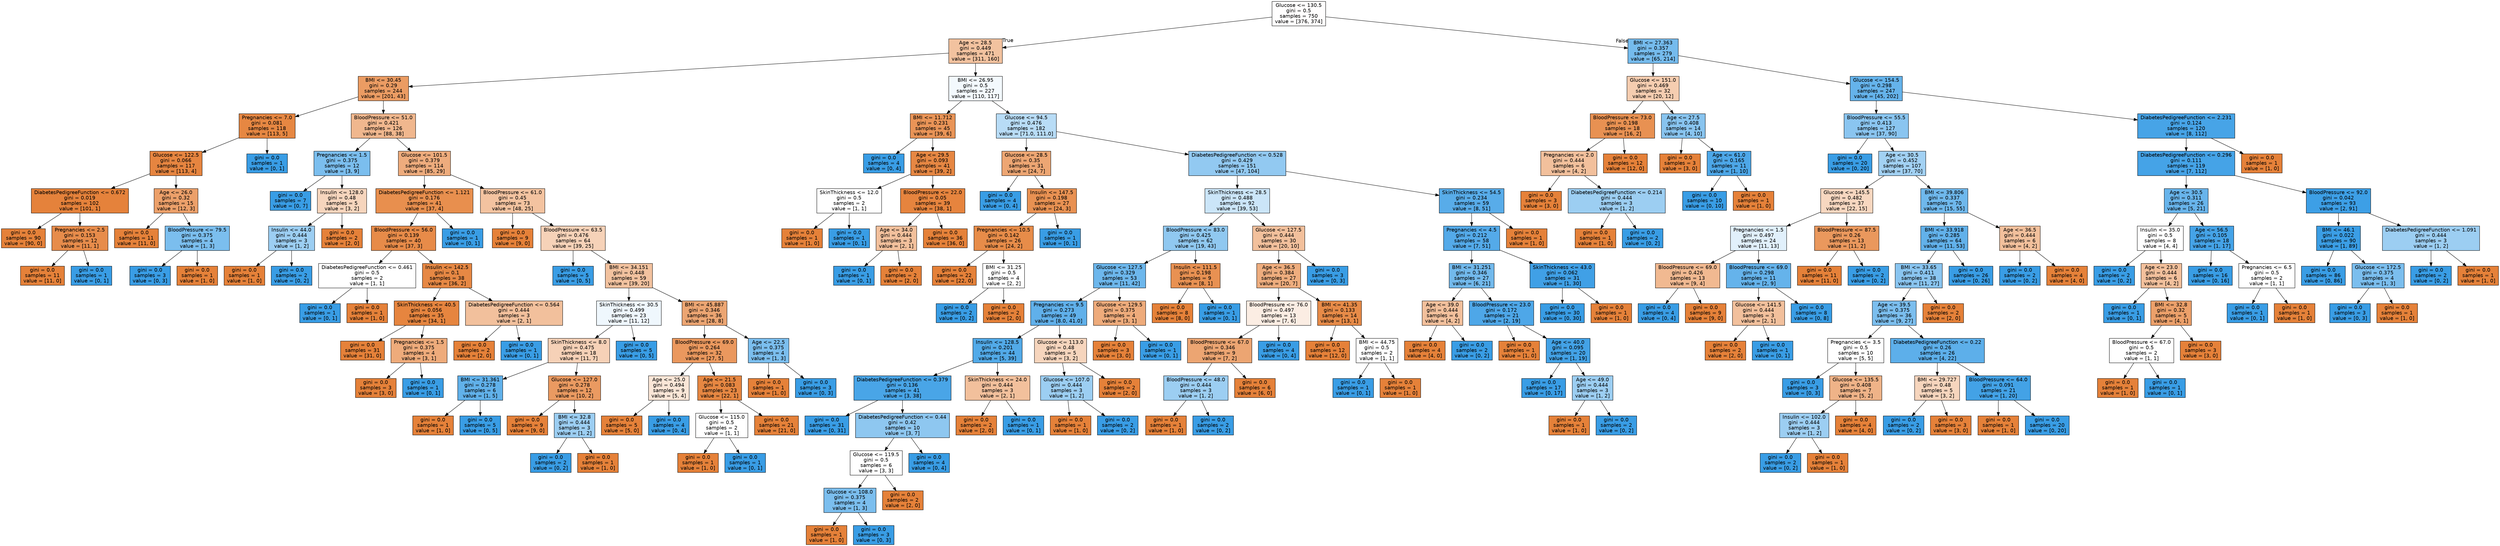 digraph Tree {
node [shape=box, style="filled", color="black", fontname="helvetica"] ;
edge [fontname="helvetica"] ;
0 [label="Glucose <= 130.5\ngini = 0.5\nsamples = 750\nvalue = [376, 374]", fillcolor="#fffefe"] ;
1 [label="Age <= 28.5\ngini = 0.449\nsamples = 471\nvalue = [311, 160]", fillcolor="#f2c29f"] ;
0 -> 1 [labeldistance=2.5, labelangle=45, headlabel="True"] ;
2 [label="BMI <= 30.45\ngini = 0.29\nsamples = 244\nvalue = [201, 43]", fillcolor="#eb9c63"] ;
1 -> 2 ;
3 [label="Pregnancies <= 7.0\ngini = 0.081\nsamples = 118\nvalue = [113, 5]", fillcolor="#e68742"] ;
2 -> 3 ;
4 [label="Glucose <= 122.5\ngini = 0.066\nsamples = 117\nvalue = [113, 4]", fillcolor="#e68540"] ;
3 -> 4 ;
5 [label="DiabetesPedigreeFunction <= 0.672\ngini = 0.019\nsamples = 102\nvalue = [101, 1]", fillcolor="#e5823b"] ;
4 -> 5 ;
6 [label="gini = 0.0\nsamples = 90\nvalue = [90, 0]", fillcolor="#e58139"] ;
5 -> 6 ;
7 [label="Pregnancies <= 2.5\ngini = 0.153\nsamples = 12\nvalue = [11, 1]", fillcolor="#e78c4b"] ;
5 -> 7 ;
8 [label="gini = 0.0\nsamples = 11\nvalue = [11, 0]", fillcolor="#e58139"] ;
7 -> 8 ;
9 [label="gini = 0.0\nsamples = 1\nvalue = [0, 1]", fillcolor="#399de5"] ;
7 -> 9 ;
10 [label="Age <= 26.0\ngini = 0.32\nsamples = 15\nvalue = [12, 3]", fillcolor="#eca06a"] ;
4 -> 10 ;
11 [label="gini = 0.0\nsamples = 11\nvalue = [11, 0]", fillcolor="#e58139"] ;
10 -> 11 ;
12 [label="BloodPressure <= 79.5\ngini = 0.375\nsamples = 4\nvalue = [1, 3]", fillcolor="#7bbeee"] ;
10 -> 12 ;
13 [label="gini = 0.0\nsamples = 3\nvalue = [0, 3]", fillcolor="#399de5"] ;
12 -> 13 ;
14 [label="gini = 0.0\nsamples = 1\nvalue = [1, 0]", fillcolor="#e58139"] ;
12 -> 14 ;
15 [label="gini = 0.0\nsamples = 1\nvalue = [0, 1]", fillcolor="#399de5"] ;
3 -> 15 ;
16 [label="BloodPressure <= 51.0\ngini = 0.421\nsamples = 126\nvalue = [88, 38]", fillcolor="#f0b78e"] ;
2 -> 16 ;
17 [label="Pregnancies <= 1.5\ngini = 0.375\nsamples = 12\nvalue = [3, 9]", fillcolor="#7bbeee"] ;
16 -> 17 ;
18 [label="gini = 0.0\nsamples = 7\nvalue = [0, 7]", fillcolor="#399de5"] ;
17 -> 18 ;
19 [label="Insulin <= 128.0\ngini = 0.48\nsamples = 5\nvalue = [3, 2]", fillcolor="#f6d5bd"] ;
17 -> 19 ;
20 [label="Insulin <= 44.0\ngini = 0.444\nsamples = 3\nvalue = [1, 2]", fillcolor="#9ccef2"] ;
19 -> 20 ;
21 [label="gini = 0.0\nsamples = 1\nvalue = [1, 0]", fillcolor="#e58139"] ;
20 -> 21 ;
22 [label="gini = 0.0\nsamples = 2\nvalue = [0, 2]", fillcolor="#399de5"] ;
20 -> 22 ;
23 [label="gini = 0.0\nsamples = 2\nvalue = [2, 0]", fillcolor="#e58139"] ;
19 -> 23 ;
24 [label="Glucose <= 101.5\ngini = 0.379\nsamples = 114\nvalue = [85, 29]", fillcolor="#eeac7d"] ;
16 -> 24 ;
25 [label="DiabetesPedigreeFunction <= 1.121\ngini = 0.176\nsamples = 41\nvalue = [37, 4]", fillcolor="#e88f4e"] ;
24 -> 25 ;
26 [label="BloodPressure <= 56.0\ngini = 0.139\nsamples = 40\nvalue = [37, 3]", fillcolor="#e78b49"] ;
25 -> 26 ;
27 [label="DiabetesPedigreeFunction <= 0.461\ngini = 0.5\nsamples = 2\nvalue = [1, 1]", fillcolor="#ffffff"] ;
26 -> 27 ;
28 [label="gini = 0.0\nsamples = 1\nvalue = [0, 1]", fillcolor="#399de5"] ;
27 -> 28 ;
29 [label="gini = 0.0\nsamples = 1\nvalue = [1, 0]", fillcolor="#e58139"] ;
27 -> 29 ;
30 [label="Insulin <= 142.5\ngini = 0.1\nsamples = 38\nvalue = [36, 2]", fillcolor="#e68844"] ;
26 -> 30 ;
31 [label="SkinThickness <= 40.5\ngini = 0.056\nsamples = 35\nvalue = [34, 1]", fillcolor="#e6853f"] ;
30 -> 31 ;
32 [label="gini = 0.0\nsamples = 31\nvalue = [31, 0]", fillcolor="#e58139"] ;
31 -> 32 ;
33 [label="Pregnancies <= 1.5\ngini = 0.375\nsamples = 4\nvalue = [3, 1]", fillcolor="#eeab7b"] ;
31 -> 33 ;
34 [label="gini = 0.0\nsamples = 3\nvalue = [3, 0]", fillcolor="#e58139"] ;
33 -> 34 ;
35 [label="gini = 0.0\nsamples = 1\nvalue = [0, 1]", fillcolor="#399de5"] ;
33 -> 35 ;
36 [label="DiabetesPedigreeFunction <= 0.564\ngini = 0.444\nsamples = 3\nvalue = [2, 1]", fillcolor="#f2c09c"] ;
30 -> 36 ;
37 [label="gini = 0.0\nsamples = 2\nvalue = [2, 0]", fillcolor="#e58139"] ;
36 -> 37 ;
38 [label="gini = 0.0\nsamples = 1\nvalue = [0, 1]", fillcolor="#399de5"] ;
36 -> 38 ;
39 [label="gini = 0.0\nsamples = 1\nvalue = [0, 1]", fillcolor="#399de5"] ;
25 -> 39 ;
40 [label="BloodPressure <= 61.0\ngini = 0.45\nsamples = 73\nvalue = [48, 25]", fillcolor="#f3c3a0"] ;
24 -> 40 ;
41 [label="gini = 0.0\nsamples = 9\nvalue = [9, 0]", fillcolor="#e58139"] ;
40 -> 41 ;
42 [label="BloodPressure <= 63.5\ngini = 0.476\nsamples = 64\nvalue = [39, 25]", fillcolor="#f6d2b8"] ;
40 -> 42 ;
43 [label="gini = 0.0\nsamples = 5\nvalue = [0, 5]", fillcolor="#399de5"] ;
42 -> 43 ;
44 [label="BMI <= 34.151\ngini = 0.448\nsamples = 59\nvalue = [39, 20]", fillcolor="#f2c29f"] ;
42 -> 44 ;
45 [label="SkinThickness <= 30.5\ngini = 0.499\nsamples = 23\nvalue = [11, 12]", fillcolor="#eff7fd"] ;
44 -> 45 ;
46 [label="SkinThickness <= 8.0\ngini = 0.475\nsamples = 18\nvalue = [11, 7]", fillcolor="#f6d1b7"] ;
45 -> 46 ;
47 [label="BMI <= 31.361\ngini = 0.278\nsamples = 6\nvalue = [1, 5]", fillcolor="#61b1ea"] ;
46 -> 47 ;
48 [label="gini = 0.0\nsamples = 1\nvalue = [1, 0]", fillcolor="#e58139"] ;
47 -> 48 ;
49 [label="gini = 0.0\nsamples = 5\nvalue = [0, 5]", fillcolor="#399de5"] ;
47 -> 49 ;
50 [label="Glucose <= 127.0\ngini = 0.278\nsamples = 12\nvalue = [10, 2]", fillcolor="#ea9a61"] ;
46 -> 50 ;
51 [label="gini = 0.0\nsamples = 9\nvalue = [9, 0]", fillcolor="#e58139"] ;
50 -> 51 ;
52 [label="BMI <= 32.8\ngini = 0.444\nsamples = 3\nvalue = [1, 2]", fillcolor="#9ccef2"] ;
50 -> 52 ;
53 [label="gini = 0.0\nsamples = 2\nvalue = [0, 2]", fillcolor="#399de5"] ;
52 -> 53 ;
54 [label="gini = 0.0\nsamples = 1\nvalue = [1, 0]", fillcolor="#e58139"] ;
52 -> 54 ;
55 [label="gini = 0.0\nsamples = 5\nvalue = [0, 5]", fillcolor="#399de5"] ;
45 -> 55 ;
56 [label="BMI <= 45.887\ngini = 0.346\nsamples = 36\nvalue = [28, 8]", fillcolor="#eca572"] ;
44 -> 56 ;
57 [label="BloodPressure <= 69.0\ngini = 0.264\nsamples = 32\nvalue = [27, 5]", fillcolor="#ea985e"] ;
56 -> 57 ;
58 [label="Age <= 25.0\ngini = 0.494\nsamples = 9\nvalue = [5, 4]", fillcolor="#fae6d7"] ;
57 -> 58 ;
59 [label="gini = 0.0\nsamples = 5\nvalue = [5, 0]", fillcolor="#e58139"] ;
58 -> 59 ;
60 [label="gini = 0.0\nsamples = 4\nvalue = [0, 4]", fillcolor="#399de5"] ;
58 -> 60 ;
61 [label="Age <= 21.5\ngini = 0.083\nsamples = 23\nvalue = [22, 1]", fillcolor="#e68742"] ;
57 -> 61 ;
62 [label="Glucose <= 115.0\ngini = 0.5\nsamples = 2\nvalue = [1, 1]", fillcolor="#ffffff"] ;
61 -> 62 ;
63 [label="gini = 0.0\nsamples = 1\nvalue = [1, 0]", fillcolor="#e58139"] ;
62 -> 63 ;
64 [label="gini = 0.0\nsamples = 1\nvalue = [0, 1]", fillcolor="#399de5"] ;
62 -> 64 ;
65 [label="gini = 0.0\nsamples = 21\nvalue = [21, 0]", fillcolor="#e58139"] ;
61 -> 65 ;
66 [label="Age <= 22.5\ngini = 0.375\nsamples = 4\nvalue = [1, 3]", fillcolor="#7bbeee"] ;
56 -> 66 ;
67 [label="gini = 0.0\nsamples = 1\nvalue = [1, 0]", fillcolor="#e58139"] ;
66 -> 67 ;
68 [label="gini = 0.0\nsamples = 3\nvalue = [0, 3]", fillcolor="#399de5"] ;
66 -> 68 ;
69 [label="BMI <= 26.95\ngini = 0.5\nsamples = 227\nvalue = [110, 117]", fillcolor="#f3f9fd"] ;
1 -> 69 ;
70 [label="BMI <= 11.712\ngini = 0.231\nsamples = 45\nvalue = [39, 6]", fillcolor="#e99457"] ;
69 -> 70 ;
71 [label="gini = 0.0\nsamples = 4\nvalue = [0, 4]", fillcolor="#399de5"] ;
70 -> 71 ;
72 [label="Age <= 29.5\ngini = 0.093\nsamples = 41\nvalue = [39, 2]", fillcolor="#e68743"] ;
70 -> 72 ;
73 [label="SkinThickness <= 12.0\ngini = 0.5\nsamples = 2\nvalue = [1, 1]", fillcolor="#ffffff"] ;
72 -> 73 ;
74 [label="gini = 0.0\nsamples = 1\nvalue = [1, 0]", fillcolor="#e58139"] ;
73 -> 74 ;
75 [label="gini = 0.0\nsamples = 1\nvalue = [0, 1]", fillcolor="#399de5"] ;
73 -> 75 ;
76 [label="BloodPressure <= 22.0\ngini = 0.05\nsamples = 39\nvalue = [38, 1]", fillcolor="#e6843e"] ;
72 -> 76 ;
77 [label="Age <= 34.0\ngini = 0.444\nsamples = 3\nvalue = [2, 1]", fillcolor="#f2c09c"] ;
76 -> 77 ;
78 [label="gini = 0.0\nsamples = 1\nvalue = [0, 1]", fillcolor="#399de5"] ;
77 -> 78 ;
79 [label="gini = 0.0\nsamples = 2\nvalue = [2, 0]", fillcolor="#e58139"] ;
77 -> 79 ;
80 [label="gini = 0.0\nsamples = 36\nvalue = [36, 0]", fillcolor="#e58139"] ;
76 -> 80 ;
81 [label="Glucose <= 94.5\ngini = 0.476\nsamples = 182\nvalue = [71.0, 111.0]", fillcolor="#b8dcf6"] ;
69 -> 81 ;
82 [label="Glucose <= 28.5\ngini = 0.35\nsamples = 31\nvalue = [24, 7]", fillcolor="#eda673"] ;
81 -> 82 ;
83 [label="gini = 0.0\nsamples = 4\nvalue = [0, 4]", fillcolor="#399de5"] ;
82 -> 83 ;
84 [label="Insulin <= 147.5\ngini = 0.198\nsamples = 27\nvalue = [24, 3]", fillcolor="#e89152"] ;
82 -> 84 ;
85 [label="Pregnancies <= 10.5\ngini = 0.142\nsamples = 26\nvalue = [24, 2]", fillcolor="#e78c49"] ;
84 -> 85 ;
86 [label="gini = 0.0\nsamples = 22\nvalue = [22, 0]", fillcolor="#e58139"] ;
85 -> 86 ;
87 [label="BMI <= 31.25\ngini = 0.5\nsamples = 4\nvalue = [2, 2]", fillcolor="#ffffff"] ;
85 -> 87 ;
88 [label="gini = 0.0\nsamples = 2\nvalue = [0, 2]", fillcolor="#399de5"] ;
87 -> 88 ;
89 [label="gini = 0.0\nsamples = 2\nvalue = [2, 0]", fillcolor="#e58139"] ;
87 -> 89 ;
90 [label="gini = 0.0\nsamples = 1\nvalue = [0, 1]", fillcolor="#399de5"] ;
84 -> 90 ;
91 [label="DiabetesPedigreeFunction <= 0.528\ngini = 0.429\nsamples = 151\nvalue = [47, 104]", fillcolor="#92c9f1"] ;
81 -> 91 ;
92 [label="SkinThickness <= 28.5\ngini = 0.488\nsamples = 92\nvalue = [39, 53]", fillcolor="#cbe5f8"] ;
91 -> 92 ;
93 [label="BloodPressure <= 83.0\ngini = 0.425\nsamples = 62\nvalue = [19, 43]", fillcolor="#90c8f0"] ;
92 -> 93 ;
94 [label="Glucose <= 127.5\ngini = 0.329\nsamples = 53\nvalue = [11, 42]", fillcolor="#6db7ec"] ;
93 -> 94 ;
95 [label="Pregnancies <= 9.5\ngini = 0.273\nsamples = 49\nvalue = [8.0, 41.0]", fillcolor="#60b0ea"] ;
94 -> 95 ;
96 [label="Insulin <= 128.5\ngini = 0.201\nsamples = 44\nvalue = [5, 39]", fillcolor="#52aae8"] ;
95 -> 96 ;
97 [label="DiabetesPedigreeFunction <= 0.379\ngini = 0.136\nsamples = 41\nvalue = [3, 38]", fillcolor="#49a5e7"] ;
96 -> 97 ;
98 [label="gini = 0.0\nsamples = 31\nvalue = [0, 31]", fillcolor="#399de5"] ;
97 -> 98 ;
99 [label="DiabetesPedigreeFunction <= 0.44\ngini = 0.42\nsamples = 10\nvalue = [3, 7]", fillcolor="#8ec7f0"] ;
97 -> 99 ;
100 [label="Glucose <= 119.5\ngini = 0.5\nsamples = 6\nvalue = [3, 3]", fillcolor="#ffffff"] ;
99 -> 100 ;
101 [label="Glucose <= 108.0\ngini = 0.375\nsamples = 4\nvalue = [1, 3]", fillcolor="#7bbeee"] ;
100 -> 101 ;
102 [label="gini = 0.0\nsamples = 1\nvalue = [1, 0]", fillcolor="#e58139"] ;
101 -> 102 ;
103 [label="gini = 0.0\nsamples = 3\nvalue = [0, 3]", fillcolor="#399de5"] ;
101 -> 103 ;
104 [label="gini = 0.0\nsamples = 2\nvalue = [2, 0]", fillcolor="#e58139"] ;
100 -> 104 ;
105 [label="gini = 0.0\nsamples = 4\nvalue = [0, 4]", fillcolor="#399de5"] ;
99 -> 105 ;
106 [label="SkinThickness <= 24.0\ngini = 0.444\nsamples = 3\nvalue = [2, 1]", fillcolor="#f2c09c"] ;
96 -> 106 ;
107 [label="gini = 0.0\nsamples = 2\nvalue = [2, 0]", fillcolor="#e58139"] ;
106 -> 107 ;
108 [label="gini = 0.0\nsamples = 1\nvalue = [0, 1]", fillcolor="#399de5"] ;
106 -> 108 ;
109 [label="Glucose <= 113.0\ngini = 0.48\nsamples = 5\nvalue = [3, 2]", fillcolor="#f6d5bd"] ;
95 -> 109 ;
110 [label="Glucose <= 107.0\ngini = 0.444\nsamples = 3\nvalue = [1, 2]", fillcolor="#9ccef2"] ;
109 -> 110 ;
111 [label="gini = 0.0\nsamples = 1\nvalue = [1, 0]", fillcolor="#e58139"] ;
110 -> 111 ;
112 [label="gini = 0.0\nsamples = 2\nvalue = [0, 2]", fillcolor="#399de5"] ;
110 -> 112 ;
113 [label="gini = 0.0\nsamples = 2\nvalue = [2, 0]", fillcolor="#e58139"] ;
109 -> 113 ;
114 [label="Glucose <= 129.5\ngini = 0.375\nsamples = 4\nvalue = [3, 1]", fillcolor="#eeab7b"] ;
94 -> 114 ;
115 [label="gini = 0.0\nsamples = 3\nvalue = [3, 0]", fillcolor="#e58139"] ;
114 -> 115 ;
116 [label="gini = 0.0\nsamples = 1\nvalue = [0, 1]", fillcolor="#399de5"] ;
114 -> 116 ;
117 [label="Insulin <= 111.5\ngini = 0.198\nsamples = 9\nvalue = [8, 1]", fillcolor="#e89152"] ;
93 -> 117 ;
118 [label="gini = 0.0\nsamples = 8\nvalue = [8, 0]", fillcolor="#e58139"] ;
117 -> 118 ;
119 [label="gini = 0.0\nsamples = 1\nvalue = [0, 1]", fillcolor="#399de5"] ;
117 -> 119 ;
120 [label="Glucose <= 127.5\ngini = 0.444\nsamples = 30\nvalue = [20, 10]", fillcolor="#f2c09c"] ;
92 -> 120 ;
121 [label="Age <= 36.5\ngini = 0.384\nsamples = 27\nvalue = [20, 7]", fillcolor="#eead7e"] ;
120 -> 121 ;
122 [label="BloodPressure <= 76.0\ngini = 0.497\nsamples = 13\nvalue = [7, 6]", fillcolor="#fbede3"] ;
121 -> 122 ;
123 [label="BloodPressure <= 67.0\ngini = 0.346\nsamples = 9\nvalue = [7, 2]", fillcolor="#eca572"] ;
122 -> 123 ;
124 [label="BloodPressure <= 48.0\ngini = 0.444\nsamples = 3\nvalue = [1, 2]", fillcolor="#9ccef2"] ;
123 -> 124 ;
125 [label="gini = 0.0\nsamples = 1\nvalue = [1, 0]", fillcolor="#e58139"] ;
124 -> 125 ;
126 [label="gini = 0.0\nsamples = 2\nvalue = [0, 2]", fillcolor="#399de5"] ;
124 -> 126 ;
127 [label="gini = 0.0\nsamples = 6\nvalue = [6, 0]", fillcolor="#e58139"] ;
123 -> 127 ;
128 [label="gini = 0.0\nsamples = 4\nvalue = [0, 4]", fillcolor="#399de5"] ;
122 -> 128 ;
129 [label="BMI <= 41.35\ngini = 0.133\nsamples = 14\nvalue = [13, 1]", fillcolor="#e78b48"] ;
121 -> 129 ;
130 [label="gini = 0.0\nsamples = 12\nvalue = [12, 0]", fillcolor="#e58139"] ;
129 -> 130 ;
131 [label="BMI <= 44.75\ngini = 0.5\nsamples = 2\nvalue = [1, 1]", fillcolor="#ffffff"] ;
129 -> 131 ;
132 [label="gini = 0.0\nsamples = 1\nvalue = [0, 1]", fillcolor="#399de5"] ;
131 -> 132 ;
133 [label="gini = 0.0\nsamples = 1\nvalue = [1, 0]", fillcolor="#e58139"] ;
131 -> 133 ;
134 [label="gini = 0.0\nsamples = 3\nvalue = [0, 3]", fillcolor="#399de5"] ;
120 -> 134 ;
135 [label="SkinThickness <= 54.5\ngini = 0.234\nsamples = 59\nvalue = [8, 51]", fillcolor="#58ace9"] ;
91 -> 135 ;
136 [label="Pregnancies <= 4.5\ngini = 0.212\nsamples = 58\nvalue = [7, 51]", fillcolor="#54aae9"] ;
135 -> 136 ;
137 [label="BMI <= 31.251\ngini = 0.346\nsamples = 27\nvalue = [6, 21]", fillcolor="#72b9ec"] ;
136 -> 137 ;
138 [label="Age <= 39.0\ngini = 0.444\nsamples = 6\nvalue = [4, 2]", fillcolor="#f2c09c"] ;
137 -> 138 ;
139 [label="gini = 0.0\nsamples = 4\nvalue = [4, 0]", fillcolor="#e58139"] ;
138 -> 139 ;
140 [label="gini = 0.0\nsamples = 2\nvalue = [0, 2]", fillcolor="#399de5"] ;
138 -> 140 ;
141 [label="BloodPressure <= 23.0\ngini = 0.172\nsamples = 21\nvalue = [2, 19]", fillcolor="#4ea7e8"] ;
137 -> 141 ;
142 [label="gini = 0.0\nsamples = 1\nvalue = [1, 0]", fillcolor="#e58139"] ;
141 -> 142 ;
143 [label="Age <= 40.0\ngini = 0.095\nsamples = 20\nvalue = [1, 19]", fillcolor="#43a2e6"] ;
141 -> 143 ;
144 [label="gini = 0.0\nsamples = 17\nvalue = [0, 17]", fillcolor="#399de5"] ;
143 -> 144 ;
145 [label="Age <= 49.0\ngini = 0.444\nsamples = 3\nvalue = [1, 2]", fillcolor="#9ccef2"] ;
143 -> 145 ;
146 [label="gini = 0.0\nsamples = 1\nvalue = [1, 0]", fillcolor="#e58139"] ;
145 -> 146 ;
147 [label="gini = 0.0\nsamples = 2\nvalue = [0, 2]", fillcolor="#399de5"] ;
145 -> 147 ;
148 [label="SkinThickness <= 43.0\ngini = 0.062\nsamples = 31\nvalue = [1, 30]", fillcolor="#40a0e6"] ;
136 -> 148 ;
149 [label="gini = 0.0\nsamples = 30\nvalue = [0, 30]", fillcolor="#399de5"] ;
148 -> 149 ;
150 [label="gini = 0.0\nsamples = 1\nvalue = [1, 0]", fillcolor="#e58139"] ;
148 -> 150 ;
151 [label="gini = 0.0\nsamples = 1\nvalue = [1, 0]", fillcolor="#e58139"] ;
135 -> 151 ;
152 [label="BMI <= 27.363\ngini = 0.357\nsamples = 279\nvalue = [65, 214]", fillcolor="#75bbed"] ;
0 -> 152 [labeldistance=2.5, labelangle=-45, headlabel="False"] ;
153 [label="Glucose <= 151.0\ngini = 0.469\nsamples = 32\nvalue = [20, 12]", fillcolor="#f5cdb0"] ;
152 -> 153 ;
154 [label="BloodPressure <= 73.0\ngini = 0.198\nsamples = 18\nvalue = [16, 2]", fillcolor="#e89152"] ;
153 -> 154 ;
155 [label="Pregnancies <= 2.0\ngini = 0.444\nsamples = 6\nvalue = [4, 2]", fillcolor="#f2c09c"] ;
154 -> 155 ;
156 [label="gini = 0.0\nsamples = 3\nvalue = [3, 0]", fillcolor="#e58139"] ;
155 -> 156 ;
157 [label="DiabetesPedigreeFunction <= 0.214\ngini = 0.444\nsamples = 3\nvalue = [1, 2]", fillcolor="#9ccef2"] ;
155 -> 157 ;
158 [label="gini = 0.0\nsamples = 1\nvalue = [1, 0]", fillcolor="#e58139"] ;
157 -> 158 ;
159 [label="gini = 0.0\nsamples = 2\nvalue = [0, 2]", fillcolor="#399de5"] ;
157 -> 159 ;
160 [label="gini = 0.0\nsamples = 12\nvalue = [12, 0]", fillcolor="#e58139"] ;
154 -> 160 ;
161 [label="Age <= 27.5\ngini = 0.408\nsamples = 14\nvalue = [4, 10]", fillcolor="#88c4ef"] ;
153 -> 161 ;
162 [label="gini = 0.0\nsamples = 3\nvalue = [3, 0]", fillcolor="#e58139"] ;
161 -> 162 ;
163 [label="Age <= 61.0\ngini = 0.165\nsamples = 11\nvalue = [1, 10]", fillcolor="#4da7e8"] ;
161 -> 163 ;
164 [label="gini = 0.0\nsamples = 10\nvalue = [0, 10]", fillcolor="#399de5"] ;
163 -> 164 ;
165 [label="gini = 0.0\nsamples = 1\nvalue = [1, 0]", fillcolor="#e58139"] ;
163 -> 165 ;
166 [label="Glucose <= 154.5\ngini = 0.298\nsamples = 247\nvalue = [45, 202]", fillcolor="#65b3eb"] ;
152 -> 166 ;
167 [label="BloodPressure <= 55.5\ngini = 0.413\nsamples = 127\nvalue = [37, 90]", fillcolor="#8ac5f0"] ;
166 -> 167 ;
168 [label="gini = 0.0\nsamples = 20\nvalue = [0, 20]", fillcolor="#399de5"] ;
167 -> 168 ;
169 [label="Age <= 30.5\ngini = 0.452\nsamples = 107\nvalue = [37, 70]", fillcolor="#a2d1f3"] ;
167 -> 169 ;
170 [label="Glucose <= 145.5\ngini = 0.482\nsamples = 37\nvalue = [22, 15]", fillcolor="#f7d7c0"] ;
169 -> 170 ;
171 [label="Pregnancies <= 1.5\ngini = 0.497\nsamples = 24\nvalue = [11, 13]", fillcolor="#e1f0fb"] ;
170 -> 171 ;
172 [label="BloodPressure <= 69.0\ngini = 0.426\nsamples = 13\nvalue = [9, 4]", fillcolor="#f1b991"] ;
171 -> 172 ;
173 [label="gini = 0.0\nsamples = 4\nvalue = [0, 4]", fillcolor="#399de5"] ;
172 -> 173 ;
174 [label="gini = 0.0\nsamples = 9\nvalue = [9, 0]", fillcolor="#e58139"] ;
172 -> 174 ;
175 [label="BloodPressure <= 69.0\ngini = 0.298\nsamples = 11\nvalue = [2, 9]", fillcolor="#65b3eb"] ;
171 -> 175 ;
176 [label="Glucose <= 141.5\ngini = 0.444\nsamples = 3\nvalue = [2, 1]", fillcolor="#f2c09c"] ;
175 -> 176 ;
177 [label="gini = 0.0\nsamples = 2\nvalue = [2, 0]", fillcolor="#e58139"] ;
176 -> 177 ;
178 [label="gini = 0.0\nsamples = 1\nvalue = [0, 1]", fillcolor="#399de5"] ;
176 -> 178 ;
179 [label="gini = 0.0\nsamples = 8\nvalue = [0, 8]", fillcolor="#399de5"] ;
175 -> 179 ;
180 [label="BloodPressure <= 87.5\ngini = 0.26\nsamples = 13\nvalue = [11, 2]", fillcolor="#ea985d"] ;
170 -> 180 ;
181 [label="gini = 0.0\nsamples = 11\nvalue = [11, 0]", fillcolor="#e58139"] ;
180 -> 181 ;
182 [label="gini = 0.0\nsamples = 2\nvalue = [0, 2]", fillcolor="#399de5"] ;
180 -> 182 ;
183 [label="BMI <= 39.806\ngini = 0.337\nsamples = 70\nvalue = [15, 55]", fillcolor="#6fb8ec"] ;
169 -> 183 ;
184 [label="BMI <= 33.918\ngini = 0.285\nsamples = 64\nvalue = [11, 53]", fillcolor="#62b1ea"] ;
183 -> 184 ;
185 [label="BMI <= 33.65\ngini = 0.411\nsamples = 38\nvalue = [11, 27]", fillcolor="#8ac5f0"] ;
184 -> 185 ;
186 [label="Age <= 39.5\ngini = 0.375\nsamples = 36\nvalue = [9, 27]", fillcolor="#7bbeee"] ;
185 -> 186 ;
187 [label="Pregnancies <= 3.5\ngini = 0.5\nsamples = 10\nvalue = [5, 5]", fillcolor="#ffffff"] ;
186 -> 187 ;
188 [label="gini = 0.0\nsamples = 3\nvalue = [0, 3]", fillcolor="#399de5"] ;
187 -> 188 ;
189 [label="Glucose <= 135.5\ngini = 0.408\nsamples = 7\nvalue = [5, 2]", fillcolor="#efb388"] ;
187 -> 189 ;
190 [label="Insulin <= 102.0\ngini = 0.444\nsamples = 3\nvalue = [1, 2]", fillcolor="#9ccef2"] ;
189 -> 190 ;
191 [label="gini = 0.0\nsamples = 2\nvalue = [0, 2]", fillcolor="#399de5"] ;
190 -> 191 ;
192 [label="gini = 0.0\nsamples = 1\nvalue = [1, 0]", fillcolor="#e58139"] ;
190 -> 192 ;
193 [label="gini = 0.0\nsamples = 4\nvalue = [4, 0]", fillcolor="#e58139"] ;
189 -> 193 ;
194 [label="DiabetesPedigreeFunction <= 0.22\ngini = 0.26\nsamples = 26\nvalue = [4, 22]", fillcolor="#5dafea"] ;
186 -> 194 ;
195 [label="BMI <= 29.727\ngini = 0.48\nsamples = 5\nvalue = [3, 2]", fillcolor="#f6d5bd"] ;
194 -> 195 ;
196 [label="gini = 0.0\nsamples = 2\nvalue = [0, 2]", fillcolor="#399de5"] ;
195 -> 196 ;
197 [label="gini = 0.0\nsamples = 3\nvalue = [3, 0]", fillcolor="#e58139"] ;
195 -> 197 ;
198 [label="BloodPressure <= 64.0\ngini = 0.091\nsamples = 21\nvalue = [1, 20]", fillcolor="#43a2e6"] ;
194 -> 198 ;
199 [label="gini = 0.0\nsamples = 1\nvalue = [1, 0]", fillcolor="#e58139"] ;
198 -> 199 ;
200 [label="gini = 0.0\nsamples = 20\nvalue = [0, 20]", fillcolor="#399de5"] ;
198 -> 200 ;
201 [label="gini = 0.0\nsamples = 2\nvalue = [2, 0]", fillcolor="#e58139"] ;
185 -> 201 ;
202 [label="gini = 0.0\nsamples = 26\nvalue = [0, 26]", fillcolor="#399de5"] ;
184 -> 202 ;
203 [label="Age <= 36.5\ngini = 0.444\nsamples = 6\nvalue = [4, 2]", fillcolor="#f2c09c"] ;
183 -> 203 ;
204 [label="gini = 0.0\nsamples = 2\nvalue = [0, 2]", fillcolor="#399de5"] ;
203 -> 204 ;
205 [label="gini = 0.0\nsamples = 4\nvalue = [4, 0]", fillcolor="#e58139"] ;
203 -> 205 ;
206 [label="DiabetesPedigreeFunction <= 2.231\ngini = 0.124\nsamples = 120\nvalue = [8, 112]", fillcolor="#47a4e7"] ;
166 -> 206 ;
207 [label="DiabetesPedigreeFunction <= 0.296\ngini = 0.111\nsamples = 119\nvalue = [7, 112]", fillcolor="#45a3e7"] ;
206 -> 207 ;
208 [label="Age <= 30.5\ngini = 0.311\nsamples = 26\nvalue = [5, 21]", fillcolor="#68b4eb"] ;
207 -> 208 ;
209 [label="Insulin <= 35.0\ngini = 0.5\nsamples = 8\nvalue = [4, 4]", fillcolor="#ffffff"] ;
208 -> 209 ;
210 [label="gini = 0.0\nsamples = 2\nvalue = [0, 2]", fillcolor="#399de5"] ;
209 -> 210 ;
211 [label="Age <= 23.0\ngini = 0.444\nsamples = 6\nvalue = [4, 2]", fillcolor="#f2c09c"] ;
209 -> 211 ;
212 [label="gini = 0.0\nsamples = 1\nvalue = [0, 1]", fillcolor="#399de5"] ;
211 -> 212 ;
213 [label="BMI <= 32.8\ngini = 0.32\nsamples = 5\nvalue = [4, 1]", fillcolor="#eca06a"] ;
211 -> 213 ;
214 [label="BloodPressure <= 67.0\ngini = 0.5\nsamples = 2\nvalue = [1, 1]", fillcolor="#ffffff"] ;
213 -> 214 ;
215 [label="gini = 0.0\nsamples = 1\nvalue = [1, 0]", fillcolor="#e58139"] ;
214 -> 215 ;
216 [label="gini = 0.0\nsamples = 1\nvalue = [0, 1]", fillcolor="#399de5"] ;
214 -> 216 ;
217 [label="gini = 0.0\nsamples = 3\nvalue = [3, 0]", fillcolor="#e58139"] ;
213 -> 217 ;
218 [label="Age <= 56.5\ngini = 0.105\nsamples = 18\nvalue = [1, 17]", fillcolor="#45a3e7"] ;
208 -> 218 ;
219 [label="gini = 0.0\nsamples = 16\nvalue = [0, 16]", fillcolor="#399de5"] ;
218 -> 219 ;
220 [label="Pregnancies <= 6.5\ngini = 0.5\nsamples = 2\nvalue = [1, 1]", fillcolor="#ffffff"] ;
218 -> 220 ;
221 [label="gini = 0.0\nsamples = 1\nvalue = [0, 1]", fillcolor="#399de5"] ;
220 -> 221 ;
222 [label="gini = 0.0\nsamples = 1\nvalue = [1, 0]", fillcolor="#e58139"] ;
220 -> 222 ;
223 [label="BloodPressure <= 92.0\ngini = 0.042\nsamples = 93\nvalue = [2, 91]", fillcolor="#3d9fe6"] ;
207 -> 223 ;
224 [label="BMI <= 46.1\ngini = 0.022\nsamples = 90\nvalue = [1, 89]", fillcolor="#3b9ee5"] ;
223 -> 224 ;
225 [label="gini = 0.0\nsamples = 86\nvalue = [0, 86]", fillcolor="#399de5"] ;
224 -> 225 ;
226 [label="Glucose <= 172.5\ngini = 0.375\nsamples = 4\nvalue = [1, 3]", fillcolor="#7bbeee"] ;
224 -> 226 ;
227 [label="gini = 0.0\nsamples = 3\nvalue = [0, 3]", fillcolor="#399de5"] ;
226 -> 227 ;
228 [label="gini = 0.0\nsamples = 1\nvalue = [1, 0]", fillcolor="#e58139"] ;
226 -> 228 ;
229 [label="DiabetesPedigreeFunction <= 1.091\ngini = 0.444\nsamples = 3\nvalue = [1, 2]", fillcolor="#9ccef2"] ;
223 -> 229 ;
230 [label="gini = 0.0\nsamples = 2\nvalue = [0, 2]", fillcolor="#399de5"] ;
229 -> 230 ;
231 [label="gini = 0.0\nsamples = 1\nvalue = [1, 0]", fillcolor="#e58139"] ;
229 -> 231 ;
232 [label="gini = 0.0\nsamples = 1\nvalue = [1, 0]", fillcolor="#e58139"] ;
206 -> 232 ;
}
